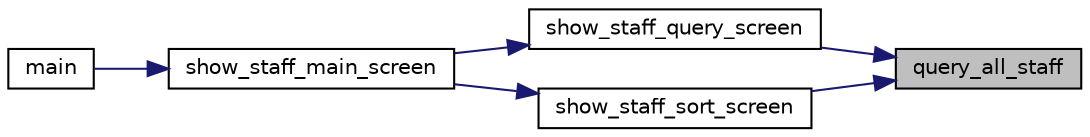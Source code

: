 digraph "query_all_staff"
{
 // LATEX_PDF_SIZE
  edge [fontname="Helvetica",fontsize="10",labelfontname="Helvetica",labelfontsize="10"];
  node [fontname="Helvetica",fontsize="10",shape=record];
  rankdir="RL";
  Node1 [label="query_all_staff",height=0.2,width=0.4,color="black", fillcolor="grey75", style="filled", fontcolor="black",tooltip="查询所有服务人员"];
  Node1 -> Node2 [dir="back",color="midnightblue",fontsize="10",style="solid",fontname="Helvetica"];
  Node2 [label="show_staff_query_screen",height=0.2,width=0.4,color="black", fillcolor="white", style="filled",URL="$ui__staff_8c.html#a4bf9ebb23331ae077ebdb741f9389ad7",tooltip=" "];
  Node2 -> Node3 [dir="back",color="midnightblue",fontsize="10",style="solid",fontname="Helvetica"];
  Node3 [label="show_staff_main_screen",height=0.2,width=0.4,color="black", fillcolor="white", style="filled",URL="$ui__staff_8c.html#a594bb139f38980ccac4f587ab500cafa",tooltip=" "];
  Node3 -> Node4 [dir="back",color="midnightblue",fontsize="10",style="solid",fontname="Helvetica"];
  Node4 [label="main",height=0.2,width=0.4,color="black", fillcolor="white", style="filled",URL="$main_8c.html#ae66f6b31b5ad750f1fe042a706a4e3d4",tooltip=" "];
  Node1 -> Node5 [dir="back",color="midnightblue",fontsize="10",style="solid",fontname="Helvetica"];
  Node5 [label="show_staff_sort_screen",height=0.2,width=0.4,color="black", fillcolor="white", style="filled",URL="$ui__staff_8c.html#a98443451547c86a705d421767d7cba76",tooltip=" "];
  Node5 -> Node3 [dir="back",color="midnightblue",fontsize="10",style="solid",fontname="Helvetica"];
}
